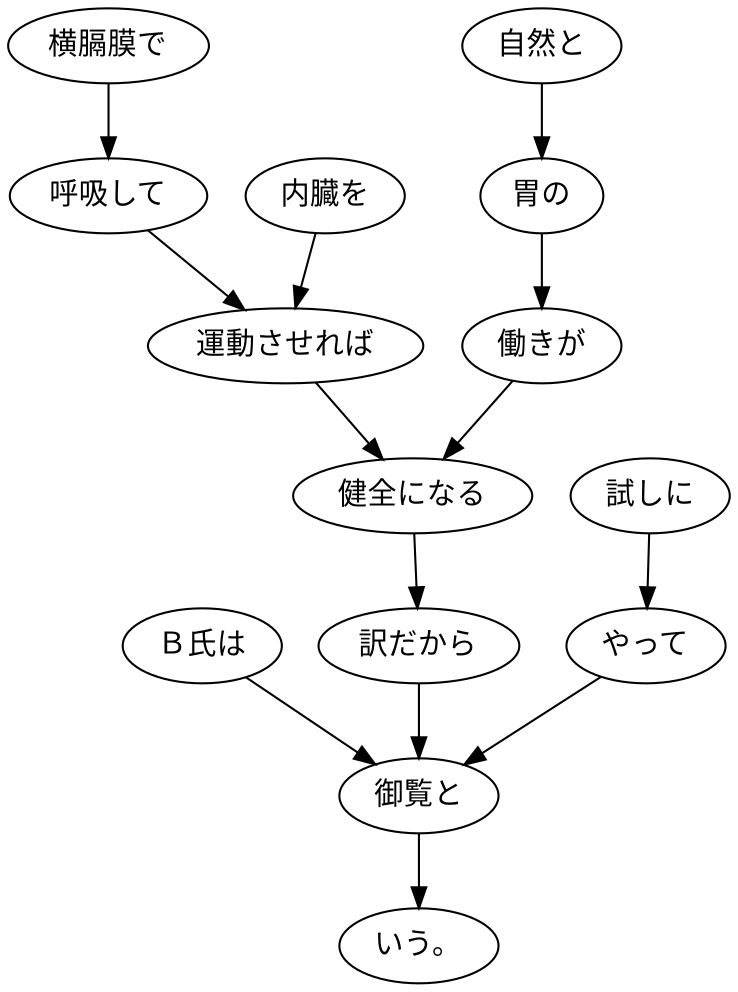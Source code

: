 digraph graph520 {
	node0 [label="Ｂ氏は"];
	node1 [label="横膈膜で"];
	node2 [label="呼吸して"];
	node3 [label="内臓を"];
	node4 [label="運動させれば"];
	node5 [label="自然と"];
	node6 [label="胃の"];
	node7 [label="働きが"];
	node8 [label="健全になる"];
	node9 [label="訳だから"];
	node10 [label="試しに"];
	node11 [label="やって"];
	node12 [label="御覧と"];
	node13 [label="いう。"];
	node0 -> node12;
	node1 -> node2;
	node2 -> node4;
	node3 -> node4;
	node4 -> node8;
	node5 -> node6;
	node6 -> node7;
	node7 -> node8;
	node8 -> node9;
	node9 -> node12;
	node10 -> node11;
	node11 -> node12;
	node12 -> node13;
}
